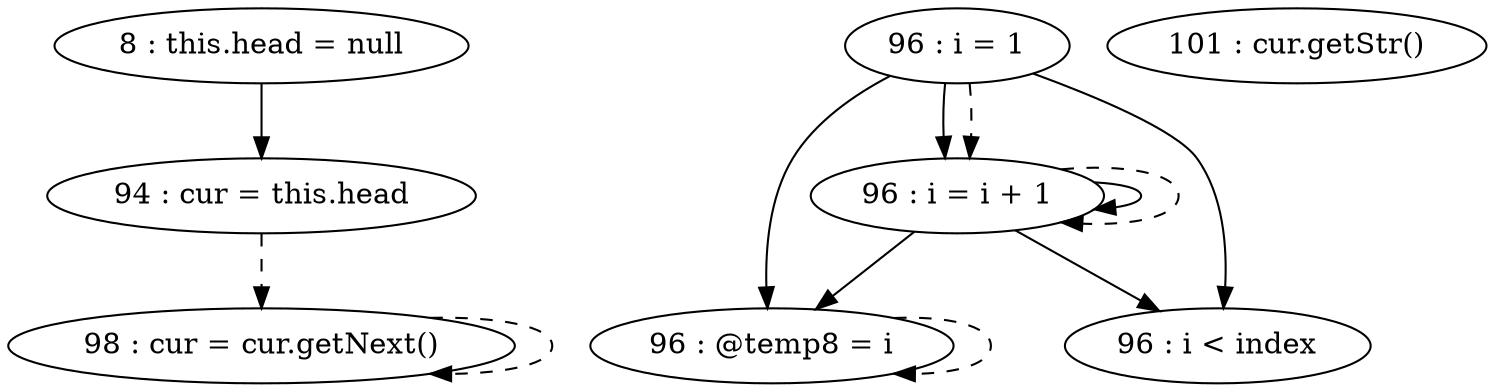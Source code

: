 digraph G {
"8 : this.head = null"
"8 : this.head = null" -> "94 : cur = this.head"
"94 : cur = this.head"
"94 : cur = this.head" -> "98 : cur = cur.getNext()" [style=dashed]
"96 : i = 1"
"96 : i = 1" -> "96 : @temp8 = i"
"96 : i = 1" -> "96 : i < index"
"96 : i = 1" -> "96 : i = i + 1"
"96 : i = 1" -> "96 : i = i + 1" [style=dashed]
"96 : i < index"
"98 : cur = cur.getNext()"
"98 : cur = cur.getNext()" -> "98 : cur = cur.getNext()" [style=dashed]
"96 : @temp8 = i"
"96 : @temp8 = i" -> "96 : @temp8 = i" [style=dashed]
"96 : i = i + 1"
"96 : i = i + 1" -> "96 : @temp8 = i"
"96 : i = i + 1" -> "96 : i < index"
"96 : i = i + 1" -> "96 : i = i + 1"
"96 : i = i + 1" -> "96 : i = i + 1" [style=dashed]
"101 : cur.getStr()"
}
